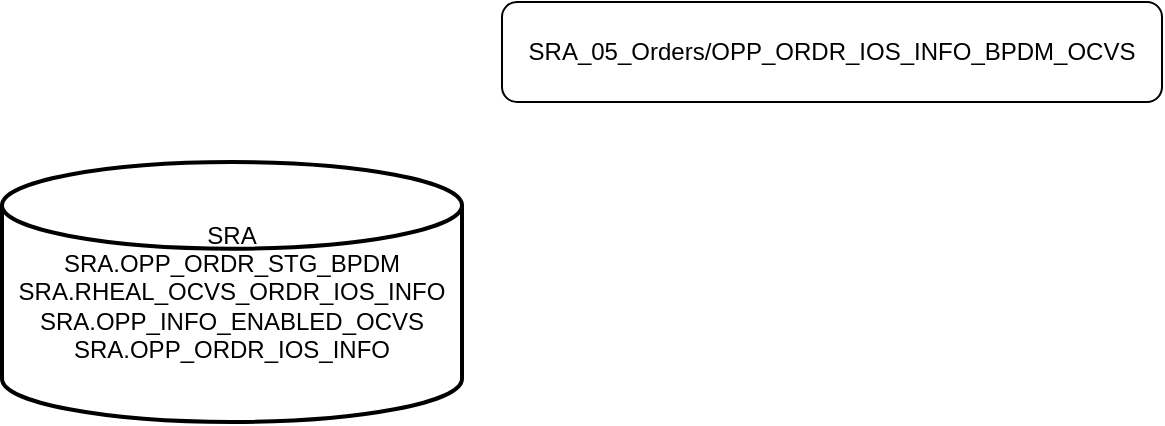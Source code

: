 <mxfile version="13.6.10" type="github">
  <diagram id="C5RBs43oDa-KdzZeNtuy" name="Page-1">
    <mxGraphModel dx="1143" dy="697" grid="1" gridSize="10" guides="1" tooltips="1" connect="1" arrows="1" fold="1" page="1" pageScale="1" pageWidth="1100" pageHeight="850" math="0" shadow="0">
      <root>
        <mxCell id="WIyWlLk6GJQsqaUBKTNV-0" />
        <mxCell id="WIyWlLk6GJQsqaUBKTNV-1" parent="WIyWlLk6GJQsqaUBKTNV-0" />
        <mxCell id="WIyWlLk6GJQsqaUBKTNV-3" value="SRA_05_Orders/OPP_ORDR_IOS_INFO_BPDM_OCVS" style="rounded=1;whiteSpace=wrap;html=1;fontSize=12;glass=0;strokeWidth=1;shadow=0;" parent="WIyWlLk6GJQsqaUBKTNV-1" vertex="1">
          <mxGeometry x="360" y="30" width="330" height="50" as="geometry" />
        </mxCell>
        <mxCell id="Gco7PHf1AeYlD4nsF1-D-0" value="&lt;div&gt;SRA&lt;br&gt;&lt;/div&gt;&lt;div&gt;SRA.OPP_ORDR_STG_BPDM&lt;/div&gt;&lt;div&gt;SRA.RHEAL_OCVS_ORDR_IOS_INFO&lt;br&gt;&lt;/div&gt;&lt;div&gt;SRA.OPP_INFO_ENABLED_OCVS SRA.OPP_ORDR_IOS_INFO&lt;br&gt;&lt;/div&gt;" style="strokeWidth=2;html=1;shape=mxgraph.flowchart.database;whiteSpace=wrap;" vertex="1" parent="WIyWlLk6GJQsqaUBKTNV-1">
          <mxGeometry x="110" y="110" width="230" height="130" as="geometry" />
        </mxCell>
      </root>
    </mxGraphModel>
  </diagram>
</mxfile>
